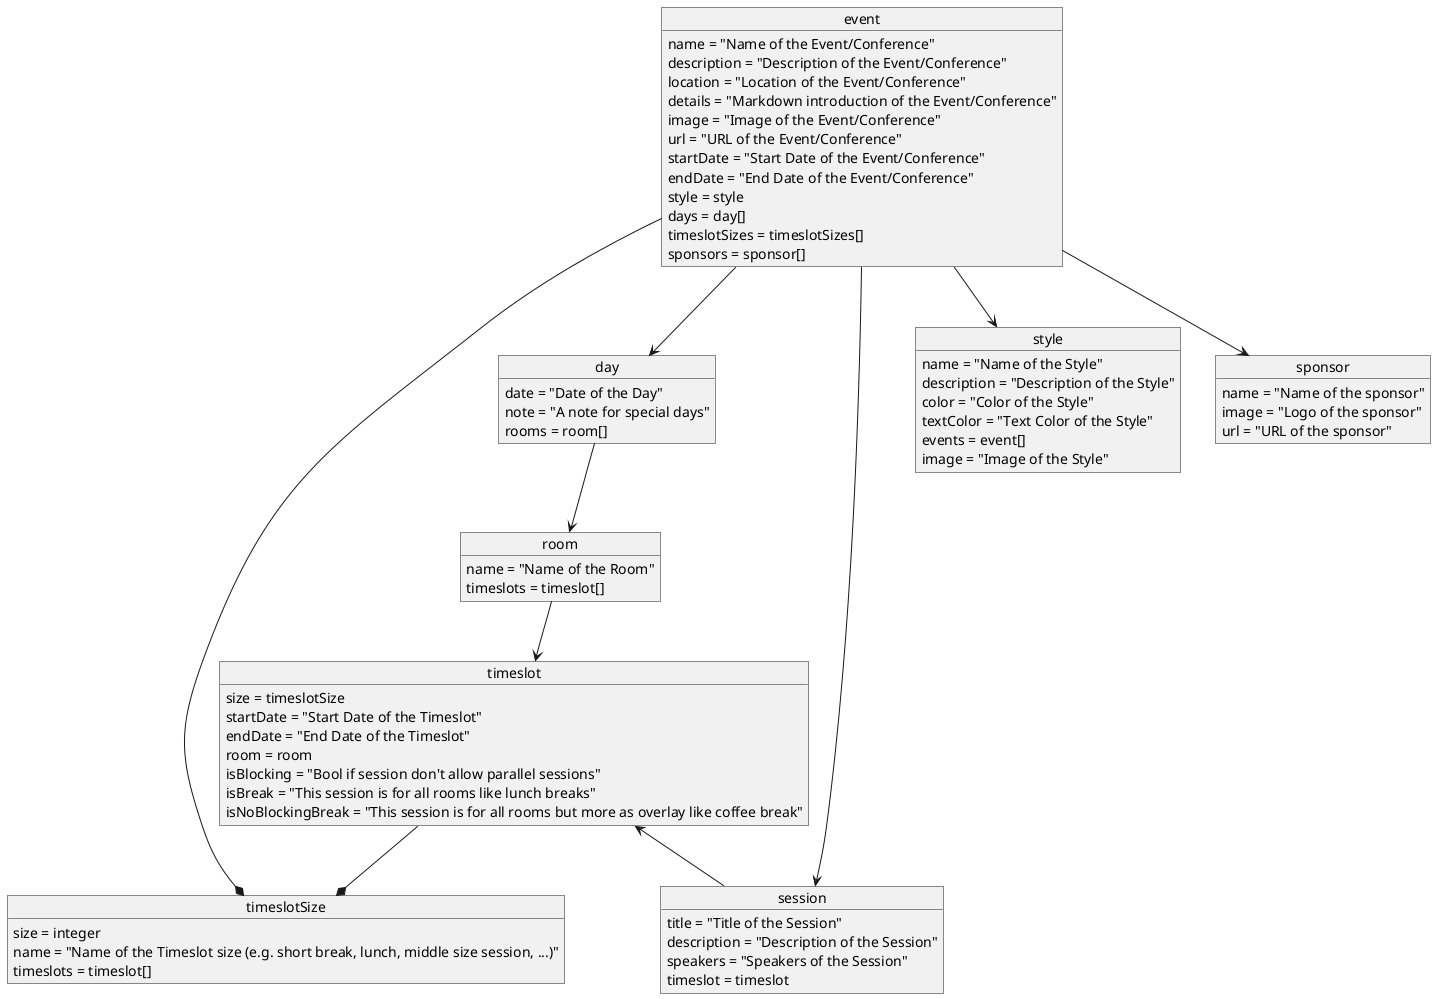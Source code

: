@startuml BusinessModels

object event
object day
object room
object timeslotSize
object timeslot
object session
object style
object sponsor

event : name = "Name of the Event/Conference"
event : description = "Description of the Event/Conference"
event : location = "Location of the Event/Conference"
event : details = "Markdown introduction of the Event/Conference"
event : image = "Image of the Event/Conference"
event : url = "URL of the Event/Conference"
event : startDate = "Start Date of the Event/Conference"
event : endDate = "End Date of the Event/Conference"
event : style = style
event : days = day[]
event : timeslotSizes = timeslotSizes[]
event : sponsors = sponsor[]

sponsor : name = "Name of the sponsor"
sponsor : image = "Logo of the sponsor"
sponsor : url = "URL of the sponsor"

day : date = "Date of the Day"
day : note = "A note for special days"
day : rooms = room[]

room : name = "Name of the Room"
room : timeslots = timeslot[]

timeslotSize : size = integer
timeslotSize : name = "Name of the Timeslot size (e.g. short break, lunch, middle size session, ...)"
timeslotSize : timeslots = timeslot[]

timeslot : size = timeslotSize
timeslot : startDate = "Start Date of the Timeslot"
timeslot : endDate = "End Date of the Timeslot"
timeslot : room = room
timeslot : isBlocking = "Bool if session don't allow parallel sessions"
timeslot : isBreak = "This session is for all rooms like lunch breaks"
timeslot : isNoBlockingBreak = "This session is for all rooms but more as overlay like coffee break"

session : title = "Title of the Session"
session : description = "Description of the Session"
session : speakers = "Speakers of the Session"
session : timeslot = timeslot

style : name = "Name of the Style"
style : description = "Description of the Style"
style : color = "Color of the Style"
style : textColor = "Text Color of the Style"
style : events = event[]
style : image = "Image of the Style"

event --> day
event --> style
event --* timeslotSize
event --> session
event --> sponsor

day --> room

room --> timeslot
timeslot <-- session
timeslot --* timeslotSize

@enduml
